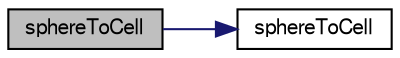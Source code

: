 digraph "sphereToCell"
{
  bgcolor="transparent";
  edge [fontname="FreeSans",fontsize="10",labelfontname="FreeSans",labelfontsize="10"];
  node [fontname="FreeSans",fontsize="10",shape=record];
  rankdir="LR";
  Node3 [label="sphereToCell",height=0.2,width=0.4,color="black", fillcolor="grey75", style="filled", fontcolor="black"];
  Node3 -> Node4 [color="midnightblue",fontsize="10",style="solid",fontname="FreeSans"];
  Node4 [label="sphereToCell",height=0.2,width=0.4,color="black",URL="$a25322.html#ae4173d10595165f62b09214756d1a11e",tooltip="Construct from components. "];
}
